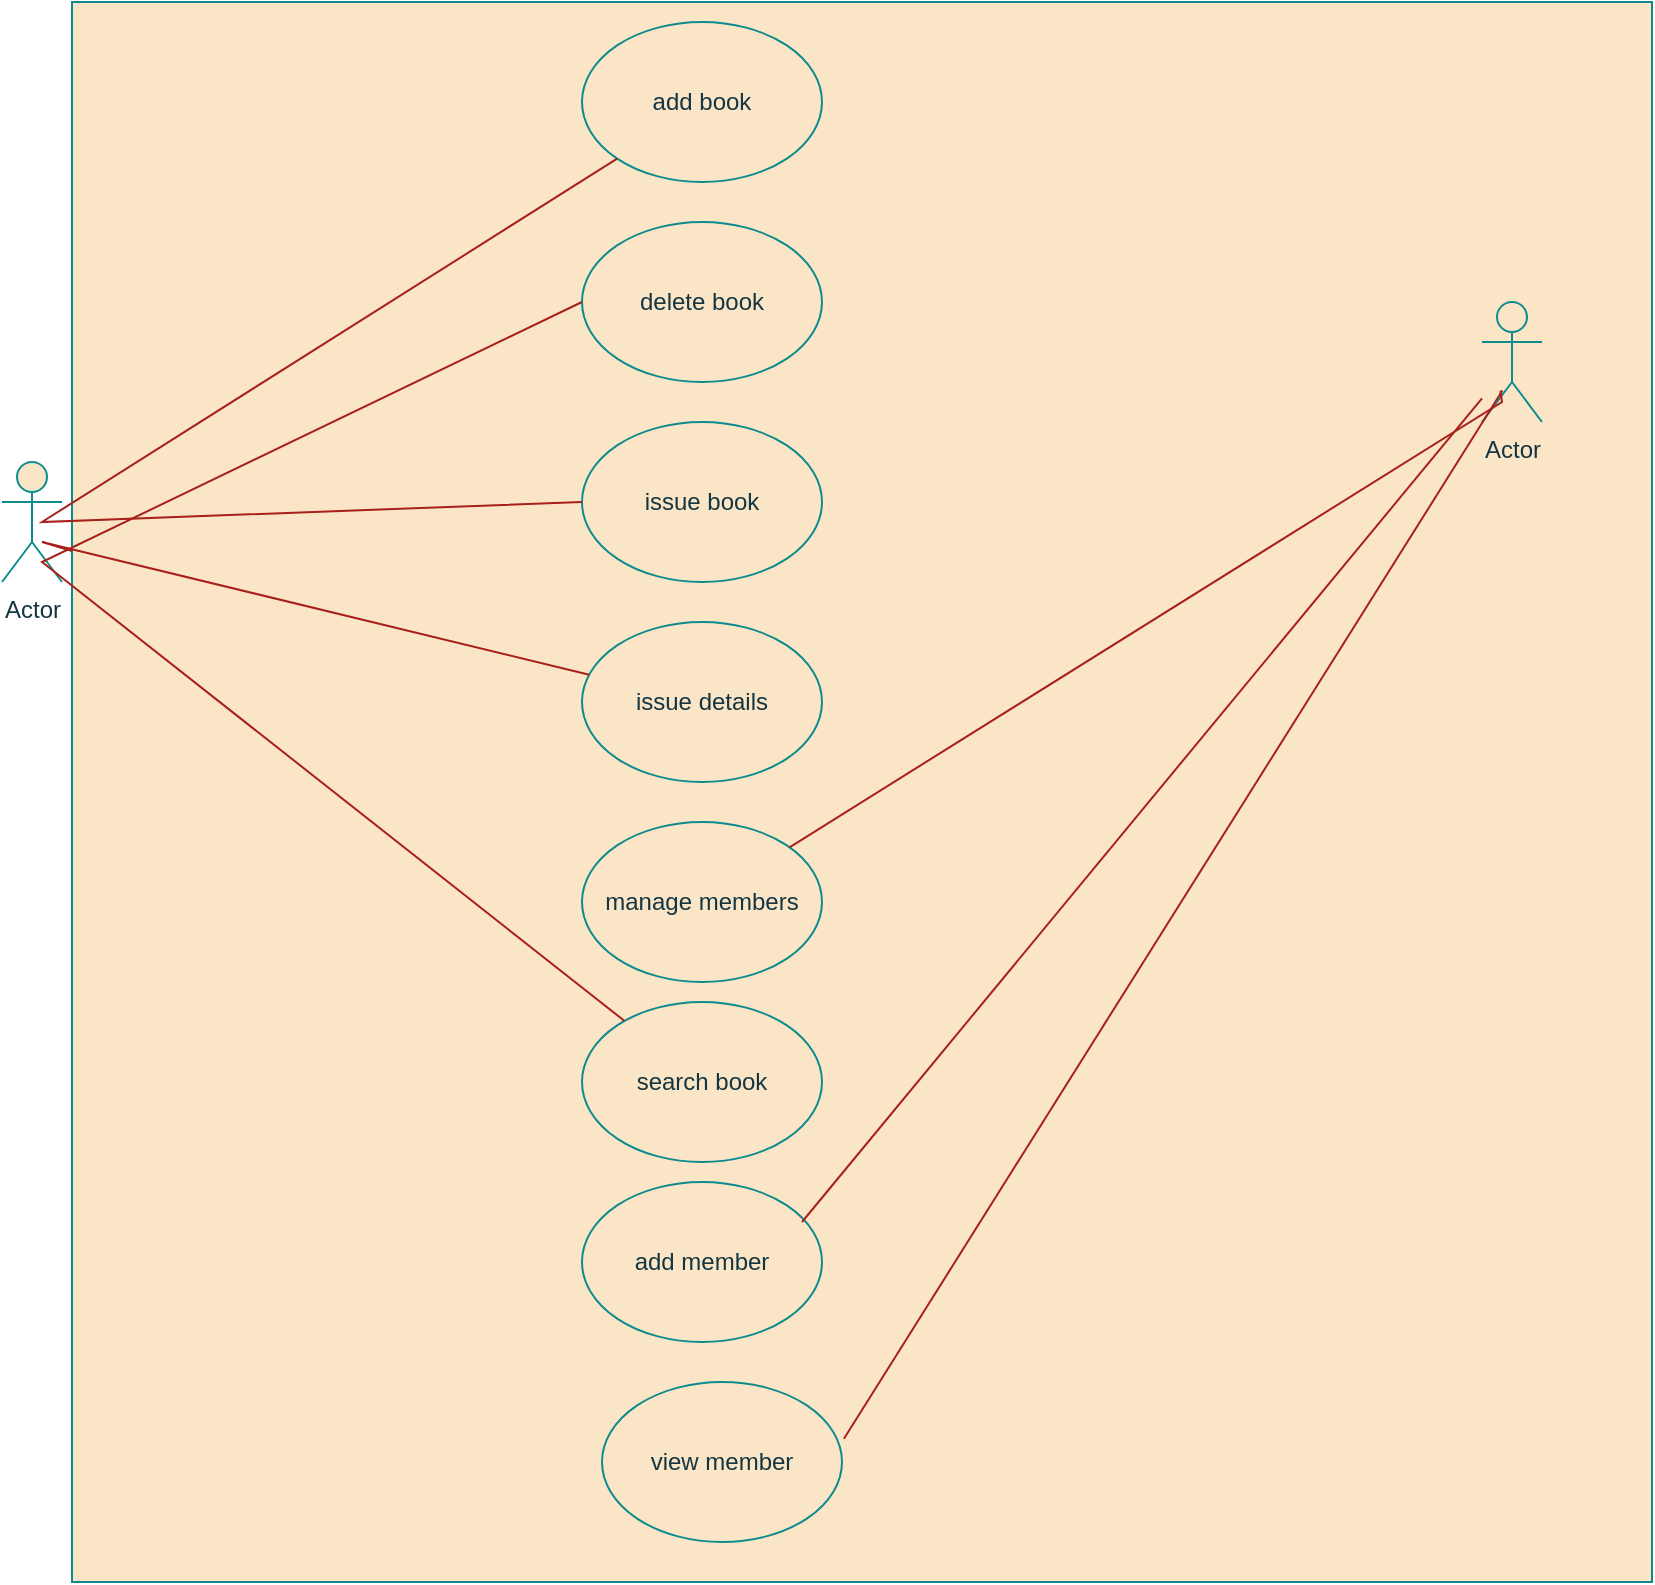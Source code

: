 <mxfile version="27.0.6">
  <diagram name="Page-1" id="PDEx4enYC63QLxcAZnOA">
    <mxGraphModel dx="1209" dy="817" grid="1" gridSize="10" guides="1" tooltips="1" connect="1" arrows="1" fold="1" page="1" pageScale="1" pageWidth="827" pageHeight="1169" math="0" shadow="0">
      <root>
        <mxCell id="0" />
        <mxCell id="1" parent="0" />
        <mxCell id="9dPkjzbFU4MvsIIqfuzc-8" value="" style="whiteSpace=wrap;html=1;aspect=fixed;labelBackgroundColor=none;fillColor=#FAE5C7;strokeColor=#0F8B8D;fontColor=#143642;" vertex="1" parent="1">
          <mxGeometry x="45" y="20" width="790" height="790" as="geometry" />
        </mxCell>
        <mxCell id="9dPkjzbFU4MvsIIqfuzc-1" value="add book" style="ellipse;whiteSpace=wrap;html=1;labelBackgroundColor=none;fillColor=#FAE5C7;strokeColor=#0F8B8D;fontColor=#143642;" vertex="1" parent="1">
          <mxGeometry x="300" y="30" width="120" height="80" as="geometry" />
        </mxCell>
        <mxCell id="9dPkjzbFU4MvsIIqfuzc-2" value="delete book" style="ellipse;whiteSpace=wrap;html=1;labelBackgroundColor=none;fillColor=#FAE5C7;strokeColor=#0F8B8D;fontColor=#143642;" vertex="1" parent="1">
          <mxGeometry x="300" y="130" width="120" height="80" as="geometry" />
        </mxCell>
        <mxCell id="9dPkjzbFU4MvsIIqfuzc-3" value="issue book" style="ellipse;whiteSpace=wrap;html=1;labelBackgroundColor=none;fillColor=#FAE5C7;strokeColor=#0F8B8D;fontColor=#143642;" vertex="1" parent="1">
          <mxGeometry x="300" y="230" width="120" height="80" as="geometry" />
        </mxCell>
        <mxCell id="9dPkjzbFU4MvsIIqfuzc-4" value="issue details" style="ellipse;whiteSpace=wrap;html=1;labelBackgroundColor=none;fillColor=#FAE5C7;strokeColor=#0F8B8D;fontColor=#143642;" vertex="1" parent="1">
          <mxGeometry x="300" y="330" width="120" height="80" as="geometry" />
        </mxCell>
        <mxCell id="9dPkjzbFU4MvsIIqfuzc-5" value="manage members" style="ellipse;whiteSpace=wrap;html=1;labelBackgroundColor=none;fillColor=#FAE5C7;strokeColor=#0F8B8D;fontColor=#143642;" vertex="1" parent="1">
          <mxGeometry x="300" y="430" width="120" height="80" as="geometry" />
        </mxCell>
        <mxCell id="9dPkjzbFU4MvsIIqfuzc-6" value="search book" style="ellipse;whiteSpace=wrap;html=1;labelBackgroundColor=none;fillColor=#FAE5C7;strokeColor=#0F8B8D;fontColor=#143642;" vertex="1" parent="1">
          <mxGeometry x="300" y="520" width="120" height="80" as="geometry" />
        </mxCell>
        <mxCell id="9dPkjzbFU4MvsIIqfuzc-9" value="Actor" style="shape=umlActor;verticalLabelPosition=bottom;verticalAlign=top;html=1;labelBackgroundColor=none;fillColor=#FAE5C7;strokeColor=#0F8B8D;fontColor=#143642;" vertex="1" parent="1">
          <mxGeometry x="10" y="250" width="30" height="60" as="geometry" />
        </mxCell>
        <mxCell id="9dPkjzbFU4MvsIIqfuzc-10" value="Actor" style="shape=umlActor;verticalLabelPosition=bottom;verticalAlign=top;html=1;labelBackgroundColor=none;fillColor=#FAE5C7;strokeColor=#0F8B8D;fontColor=#143642;" vertex="1" parent="1">
          <mxGeometry x="750" y="170" width="30" height="60" as="geometry" />
        </mxCell>
        <mxCell id="9dPkjzbFU4MvsIIqfuzc-13" value="" style="endArrow=none;html=1;rounded=0;entryX=0;entryY=1;entryDx=0;entryDy=0;exitX=0;exitY=0.5;exitDx=0;exitDy=0;labelBackgroundColor=none;strokeColor=#A8201A;fontColor=default;" edge="1" parent="1" source="9dPkjzbFU4MvsIIqfuzc-3" target="9dPkjzbFU4MvsIIqfuzc-1">
          <mxGeometry width="50" height="50" relative="1" as="geometry">
            <mxPoint x="380" y="360" as="sourcePoint" />
            <mxPoint x="430" y="310" as="targetPoint" />
            <Array as="points">
              <mxPoint x="30" y="280" />
            </Array>
          </mxGeometry>
        </mxCell>
        <mxCell id="9dPkjzbFU4MvsIIqfuzc-14" value="" style="endArrow=none;html=1;rounded=0;labelBackgroundColor=none;strokeColor=#A8201A;fontColor=default;" edge="1" parent="1" source="9dPkjzbFU4MvsIIqfuzc-8" target="9dPkjzbFU4MvsIIqfuzc-4">
          <mxGeometry width="50" height="50" relative="1" as="geometry">
            <mxPoint x="380" y="360" as="sourcePoint" />
            <mxPoint x="430" y="310" as="targetPoint" />
            <Array as="points">
              <mxPoint x="30" y="290" />
            </Array>
          </mxGeometry>
        </mxCell>
        <mxCell id="9dPkjzbFU4MvsIIqfuzc-15" value="" style="endArrow=none;html=1;rounded=0;entryX=0.307;entryY=0.738;entryDx=0;entryDy=0;entryPerimeter=0;labelBackgroundColor=none;strokeColor=#A8201A;fontColor=default;" edge="1" parent="1" source="9dPkjzbFU4MvsIIqfuzc-5" target="9dPkjzbFU4MvsIIqfuzc-10">
          <mxGeometry width="50" height="50" relative="1" as="geometry">
            <mxPoint x="380" y="360" as="sourcePoint" />
            <mxPoint x="430" y="310" as="targetPoint" />
            <Array as="points">
              <mxPoint x="760" y="220" />
            </Array>
          </mxGeometry>
        </mxCell>
        <mxCell id="9dPkjzbFU4MvsIIqfuzc-16" value="" style="endArrow=none;html=1;rounded=0;entryX=0;entryY=0.5;entryDx=0;entryDy=0;labelBackgroundColor=none;strokeColor=#A8201A;fontColor=default;" edge="1" parent="1" source="9dPkjzbFU4MvsIIqfuzc-6" target="9dPkjzbFU4MvsIIqfuzc-2">
          <mxGeometry width="50" height="50" relative="1" as="geometry">
            <mxPoint x="380" y="360" as="sourcePoint" />
            <mxPoint x="430" y="310" as="targetPoint" />
            <Array as="points">
              <mxPoint x="30" y="300" />
            </Array>
          </mxGeometry>
        </mxCell>
        <mxCell id="9dPkjzbFU4MvsIIqfuzc-19" value="add member" style="ellipse;whiteSpace=wrap;html=1;labelBackgroundColor=none;fillColor=#FAE5C7;strokeColor=#0F8B8D;fontColor=#143642;" vertex="1" parent="1">
          <mxGeometry x="300" y="610" width="120" height="80" as="geometry" />
        </mxCell>
        <mxCell id="9dPkjzbFU4MvsIIqfuzc-20" value="view member" style="ellipse;whiteSpace=wrap;html=1;labelBackgroundColor=none;fillColor=#FAE5C7;strokeColor=#0F8B8D;fontColor=#143642;" vertex="1" parent="1">
          <mxGeometry x="310" y="710" width="120" height="80" as="geometry" />
        </mxCell>
        <mxCell id="9dPkjzbFU4MvsIIqfuzc-24" value="" style="endArrow=none;html=1;rounded=0;labelBackgroundColor=none;strokeColor=#A8201A;fontColor=default;" edge="1" parent="1" target="9dPkjzbFU4MvsIIqfuzc-10">
          <mxGeometry width="50" height="50" relative="1" as="geometry">
            <mxPoint x="410" y="630" as="sourcePoint" />
            <mxPoint x="460" y="580" as="targetPoint" />
          </mxGeometry>
        </mxCell>
        <mxCell id="9dPkjzbFU4MvsIIqfuzc-25" value="" style="endArrow=none;html=1;rounded=0;exitX=0.341;exitY=0.738;exitDx=0;exitDy=0;exitPerimeter=0;entryX=1.008;entryY=0.355;entryDx=0;entryDy=0;entryPerimeter=0;labelBackgroundColor=none;strokeColor=#A8201A;fontColor=default;" edge="1" parent="1" source="9dPkjzbFU4MvsIIqfuzc-10" target="9dPkjzbFU4MvsIIqfuzc-20">
          <mxGeometry width="50" height="50" relative="1" as="geometry">
            <mxPoint x="380" y="430" as="sourcePoint" />
            <mxPoint x="430" y="380" as="targetPoint" />
          </mxGeometry>
        </mxCell>
      </root>
    </mxGraphModel>
  </diagram>
</mxfile>
